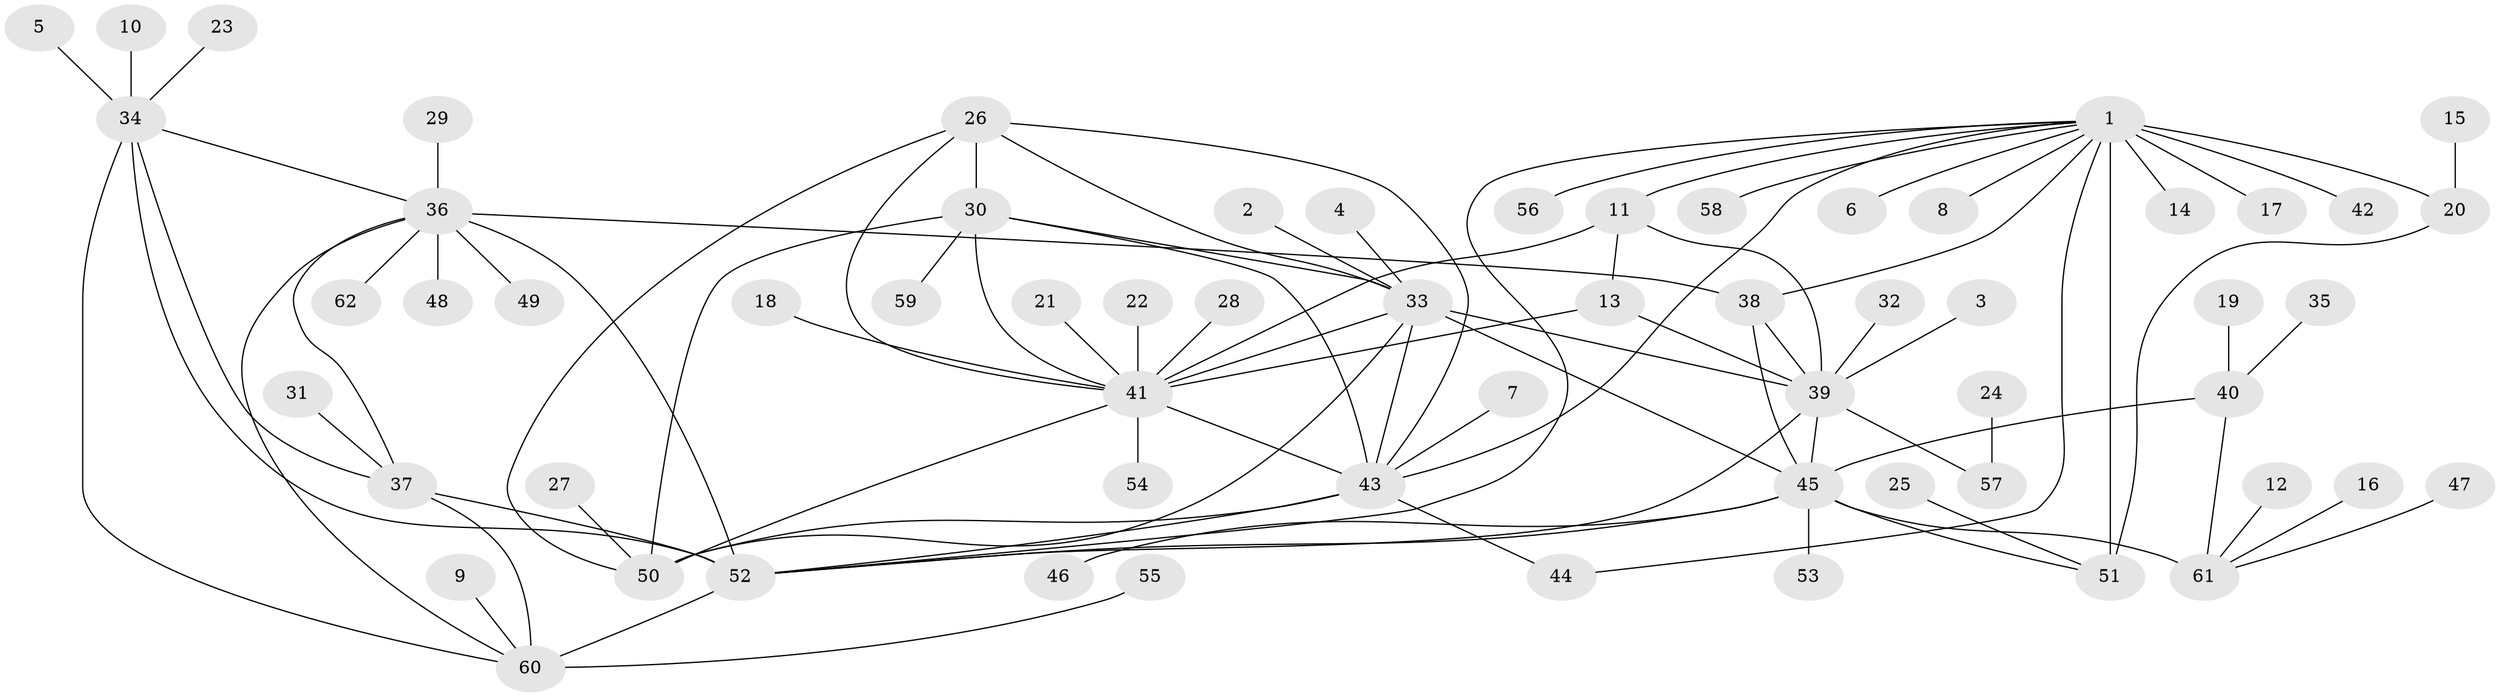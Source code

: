 // original degree distribution, {8: 0.08064516129032258, 9: 0.04032258064516129, 10: 0.04838709677419355, 5: 0.03225806451612903, 7: 0.024193548387096774, 11: 0.016129032258064516, 15: 0.008064516129032258, 2: 0.12903225806451613, 1: 0.6129032258064516, 3: 0.008064516129032258}
// Generated by graph-tools (version 1.1) at 2025/50/03/09/25 03:50:35]
// undirected, 62 vertices, 92 edges
graph export_dot {
graph [start="1"]
  node [color=gray90,style=filled];
  1;
  2;
  3;
  4;
  5;
  6;
  7;
  8;
  9;
  10;
  11;
  12;
  13;
  14;
  15;
  16;
  17;
  18;
  19;
  20;
  21;
  22;
  23;
  24;
  25;
  26;
  27;
  28;
  29;
  30;
  31;
  32;
  33;
  34;
  35;
  36;
  37;
  38;
  39;
  40;
  41;
  42;
  43;
  44;
  45;
  46;
  47;
  48;
  49;
  50;
  51;
  52;
  53;
  54;
  55;
  56;
  57;
  58;
  59;
  60;
  61;
  62;
  1 -- 6 [weight=1.0];
  1 -- 8 [weight=1.0];
  1 -- 11 [weight=1.0];
  1 -- 14 [weight=1.0];
  1 -- 17 [weight=1.0];
  1 -- 20 [weight=4.0];
  1 -- 38 [weight=1.0];
  1 -- 42 [weight=1.0];
  1 -- 43 [weight=1.0];
  1 -- 44 [weight=1.0];
  1 -- 51 [weight=4.0];
  1 -- 52 [weight=1.0];
  1 -- 56 [weight=1.0];
  1 -- 58 [weight=1.0];
  2 -- 33 [weight=1.0];
  3 -- 39 [weight=1.0];
  4 -- 33 [weight=1.0];
  5 -- 34 [weight=1.0];
  7 -- 43 [weight=1.0];
  9 -- 60 [weight=1.0];
  10 -- 34 [weight=1.0];
  11 -- 13 [weight=1.0];
  11 -- 39 [weight=4.0];
  11 -- 41 [weight=1.0];
  12 -- 61 [weight=1.0];
  13 -- 39 [weight=4.0];
  13 -- 41 [weight=1.0];
  15 -- 20 [weight=1.0];
  16 -- 61 [weight=1.0];
  18 -- 41 [weight=1.0];
  19 -- 40 [weight=1.0];
  20 -- 51 [weight=1.0];
  21 -- 41 [weight=1.0];
  22 -- 41 [weight=1.0];
  23 -- 34 [weight=1.0];
  24 -- 57 [weight=1.0];
  25 -- 51 [weight=1.0];
  26 -- 30 [weight=1.0];
  26 -- 33 [weight=1.0];
  26 -- 41 [weight=1.0];
  26 -- 43 [weight=1.0];
  26 -- 50 [weight=1.0];
  27 -- 50 [weight=1.0];
  28 -- 41 [weight=1.0];
  29 -- 36 [weight=1.0];
  30 -- 33 [weight=1.0];
  30 -- 41 [weight=1.0];
  30 -- 43 [weight=1.0];
  30 -- 50 [weight=1.0];
  30 -- 59 [weight=1.0];
  31 -- 37 [weight=1.0];
  32 -- 39 [weight=1.0];
  33 -- 39 [weight=1.0];
  33 -- 41 [weight=1.0];
  33 -- 43 [weight=1.0];
  33 -- 45 [weight=1.0];
  33 -- 50 [weight=1.0];
  34 -- 36 [weight=1.0];
  34 -- 37 [weight=1.0];
  34 -- 52 [weight=2.0];
  34 -- 60 [weight=1.0];
  35 -- 40 [weight=1.0];
  36 -- 37 [weight=1.0];
  36 -- 38 [weight=1.0];
  36 -- 48 [weight=1.0];
  36 -- 49 [weight=1.0];
  36 -- 52 [weight=2.0];
  36 -- 60 [weight=1.0];
  36 -- 62 [weight=1.0];
  37 -- 52 [weight=2.0];
  37 -- 60 [weight=1.0];
  38 -- 39 [weight=1.0];
  38 -- 45 [weight=1.0];
  39 -- 45 [weight=1.0];
  39 -- 52 [weight=1.0];
  39 -- 57 [weight=1.0];
  40 -- 45 [weight=4.0];
  40 -- 61 [weight=1.0];
  41 -- 43 [weight=1.0];
  41 -- 50 [weight=1.0];
  41 -- 54 [weight=1.0];
  43 -- 44 [weight=1.0];
  43 -- 50 [weight=1.0];
  43 -- 52 [weight=2.0];
  45 -- 46 [weight=1.0];
  45 -- 51 [weight=1.0];
  45 -- 52 [weight=2.0];
  45 -- 53 [weight=1.0];
  45 -- 61 [weight=4.0];
  47 -- 61 [weight=1.0];
  52 -- 60 [weight=2.0];
  55 -- 60 [weight=1.0];
}
